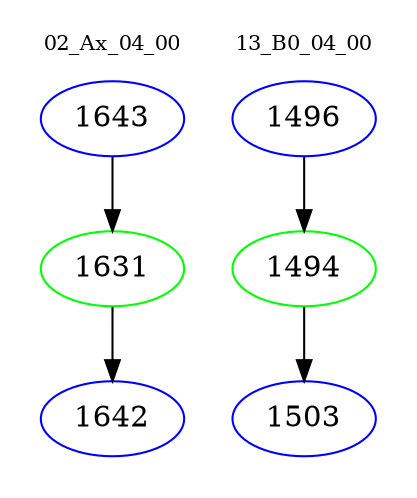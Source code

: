 digraph{
subgraph cluster_0 {
color = white
label = "02_Ax_04_00";
fontsize=10;
T0_1643 [label="1643", color="blue"]
T0_1643 -> T0_1631 [color="black"]
T0_1631 [label="1631", color="green"]
T0_1631 -> T0_1642 [color="black"]
T0_1642 [label="1642", color="blue"]
}
subgraph cluster_1 {
color = white
label = "13_B0_04_00";
fontsize=10;
T1_1496 [label="1496", color="blue"]
T1_1496 -> T1_1494 [color="black"]
T1_1494 [label="1494", color="green"]
T1_1494 -> T1_1503 [color="black"]
T1_1503 [label="1503", color="blue"]
}
}
